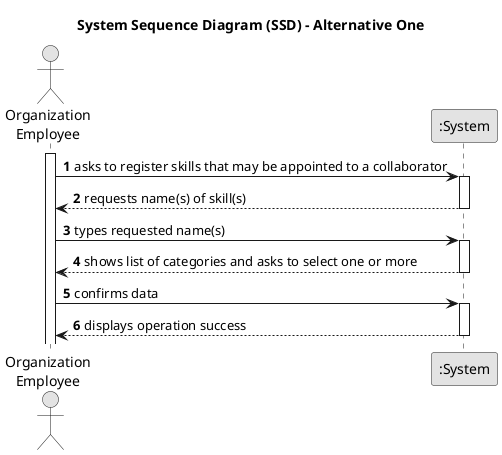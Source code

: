 @startuml
skinparam monochrome true
skinparam packageStyle rectangle
skinparam shadowing false

title System Sequence Diagram (SSD) - Alternative One

autonumber

actor "Organization\nEmployee" as Employee
participant ":System" as System

activate Employee

    Employee -> System : asks to register skills that may be appointed to a collaborator
    activate System

        System --> Employee : requests name(s) of skill(s)
    deactivate System

    Employee -> System : types requested name(s)
    activate System

        System --> Employee : shows list of categories and asks to select one or more
    deactivate System

    Employee -> System : confirms data
    activate System

        System --> Employee : displays operation success
    deactivate System

@enduml